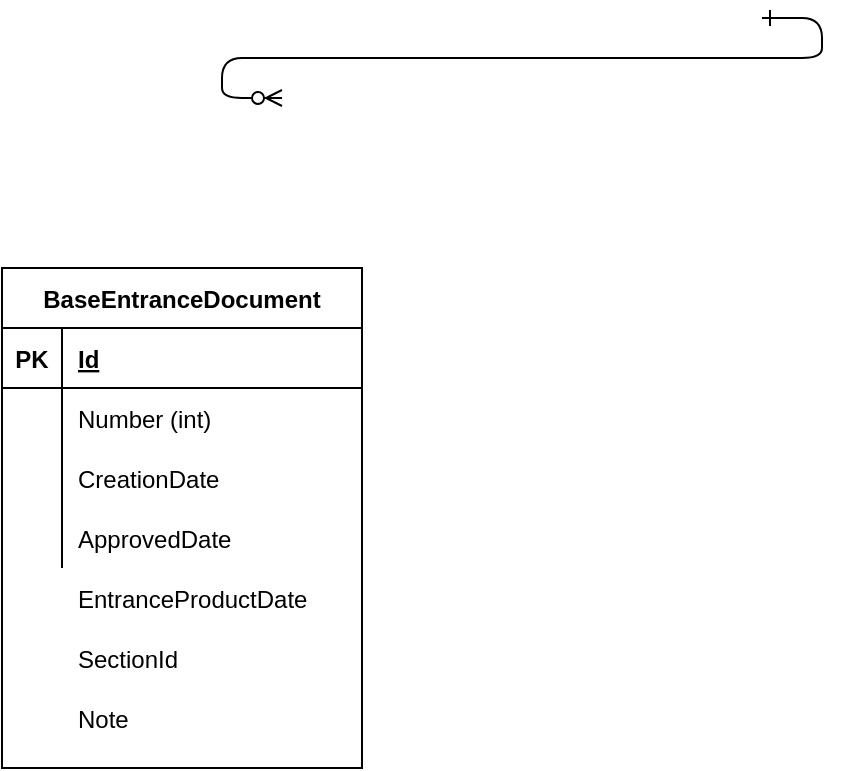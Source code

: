 <mxfile version="14.8.6" type="github">
  <diagram id="R2lEEEUBdFMjLlhIrx00" name="Page-1">
    <mxGraphModel dx="813" dy="454" grid="1" gridSize="10" guides="1" tooltips="1" connect="1" arrows="1" fold="1" page="1" pageScale="1" pageWidth="850" pageHeight="1100" math="0" shadow="0" extFonts="Permanent Marker^https://fonts.googleapis.com/css?family=Permanent+Marker">
      <root>
        <mxCell id="0" />
        <mxCell id="1" parent="0" />
        <mxCell id="C-vyLk0tnHw3VtMMgP7b-12" value="" style="edgeStyle=entityRelationEdgeStyle;endArrow=ERzeroToMany;startArrow=ERone;endFill=1;startFill=0;" parent="1" target="C-vyLk0tnHw3VtMMgP7b-17" edge="1">
          <mxGeometry width="100" height="100" relative="1" as="geometry">
            <mxPoint x="700" y="165" as="sourcePoint" />
            <mxPoint x="460" y="205" as="targetPoint" />
          </mxGeometry>
        </mxCell>
        <mxCell id="XeT_dMOvQ-No6tygaMjg-1" value="BaseEntranceDocument" style="shape=table;startSize=30;container=1;collapsible=1;childLayout=tableLayout;fixedRows=1;rowLines=0;fontStyle=1;align=center;resizeLast=1;" vertex="1" parent="1">
          <mxGeometry x="320" y="290" width="180" height="250" as="geometry" />
        </mxCell>
        <mxCell id="XeT_dMOvQ-No6tygaMjg-2" value="" style="shape=partialRectangle;collapsible=0;dropTarget=0;pointerEvents=0;fillColor=none;top=0;left=0;bottom=1;right=0;points=[[0,0.5],[1,0.5]];portConstraint=eastwest;" vertex="1" parent="XeT_dMOvQ-No6tygaMjg-1">
          <mxGeometry y="30" width="180" height="30" as="geometry" />
        </mxCell>
        <mxCell id="XeT_dMOvQ-No6tygaMjg-3" value="PK" style="shape=partialRectangle;connectable=0;fillColor=none;top=0;left=0;bottom=0;right=0;fontStyle=1;overflow=hidden;" vertex="1" parent="XeT_dMOvQ-No6tygaMjg-2">
          <mxGeometry width="30" height="30" as="geometry" />
        </mxCell>
        <mxCell id="XeT_dMOvQ-No6tygaMjg-4" value="Id" style="shape=partialRectangle;connectable=0;fillColor=none;top=0;left=0;bottom=0;right=0;align=left;spacingLeft=6;fontStyle=5;overflow=hidden;" vertex="1" parent="XeT_dMOvQ-No6tygaMjg-2">
          <mxGeometry x="30" width="150" height="30" as="geometry" />
        </mxCell>
        <mxCell id="XeT_dMOvQ-No6tygaMjg-5" value="" style="shape=partialRectangle;collapsible=0;dropTarget=0;pointerEvents=0;fillColor=none;top=0;left=0;bottom=0;right=0;points=[[0,0.5],[1,0.5]];portConstraint=eastwest;" vertex="1" parent="XeT_dMOvQ-No6tygaMjg-1">
          <mxGeometry y="60" width="180" height="30" as="geometry" />
        </mxCell>
        <mxCell id="XeT_dMOvQ-No6tygaMjg-6" value="" style="shape=partialRectangle;connectable=0;fillColor=none;top=0;left=0;bottom=0;right=0;editable=1;overflow=hidden;" vertex="1" parent="XeT_dMOvQ-No6tygaMjg-5">
          <mxGeometry width="30" height="30" as="geometry" />
        </mxCell>
        <mxCell id="XeT_dMOvQ-No6tygaMjg-7" value="Number (int)" style="shape=partialRectangle;connectable=0;fillColor=none;top=0;left=0;bottom=0;right=0;align=left;spacingLeft=6;overflow=hidden;" vertex="1" parent="XeT_dMOvQ-No6tygaMjg-5">
          <mxGeometry x="30" width="150" height="30" as="geometry" />
        </mxCell>
        <mxCell id="XeT_dMOvQ-No6tygaMjg-8" value="" style="shape=partialRectangle;collapsible=0;dropTarget=0;pointerEvents=0;fillColor=none;top=0;left=0;bottom=0;right=0;points=[[0,0.5],[1,0.5]];portConstraint=eastwest;" vertex="1" parent="XeT_dMOvQ-No6tygaMjg-1">
          <mxGeometry y="90" width="180" height="30" as="geometry" />
        </mxCell>
        <mxCell id="XeT_dMOvQ-No6tygaMjg-9" value="" style="shape=partialRectangle;connectable=0;fillColor=none;top=0;left=0;bottom=0;right=0;editable=1;overflow=hidden;" vertex="1" parent="XeT_dMOvQ-No6tygaMjg-8">
          <mxGeometry width="30" height="30" as="geometry" />
        </mxCell>
        <mxCell id="XeT_dMOvQ-No6tygaMjg-10" value="CreationDate" style="shape=partialRectangle;connectable=0;fillColor=none;top=0;left=0;bottom=0;right=0;align=left;spacingLeft=6;overflow=hidden;" vertex="1" parent="XeT_dMOvQ-No6tygaMjg-8">
          <mxGeometry x="30" width="150" height="30" as="geometry" />
        </mxCell>
        <mxCell id="XeT_dMOvQ-No6tygaMjg-11" value="" style="shape=partialRectangle;collapsible=0;dropTarget=0;pointerEvents=0;fillColor=none;top=0;left=0;bottom=0;right=0;points=[[0,0.5],[1,0.5]];portConstraint=eastwest;" vertex="1" parent="XeT_dMOvQ-No6tygaMjg-1">
          <mxGeometry y="120" width="180" height="30" as="geometry" />
        </mxCell>
        <mxCell id="XeT_dMOvQ-No6tygaMjg-12" value="" style="shape=partialRectangle;connectable=0;fillColor=none;top=0;left=0;bottom=0;right=0;editable=1;overflow=hidden;" vertex="1" parent="XeT_dMOvQ-No6tygaMjg-11">
          <mxGeometry width="30" height="30" as="geometry" />
        </mxCell>
        <mxCell id="XeT_dMOvQ-No6tygaMjg-13" value="ApprovedDate" style="shape=partialRectangle;connectable=0;fillColor=none;top=0;left=0;bottom=0;right=0;align=left;spacingLeft=6;overflow=hidden;" vertex="1" parent="XeT_dMOvQ-No6tygaMjg-11">
          <mxGeometry x="30" width="150" height="30" as="geometry" />
        </mxCell>
        <mxCell id="XeT_dMOvQ-No6tygaMjg-14" value="EntranceProductDate" style="shape=partialRectangle;connectable=0;fillColor=none;top=0;left=0;bottom=0;right=0;align=left;spacingLeft=6;overflow=hidden;" vertex="1" parent="1">
          <mxGeometry x="350" y="440" width="150" height="30" as="geometry" />
        </mxCell>
        <mxCell id="XeT_dMOvQ-No6tygaMjg-15" value="SectionId" style="shape=partialRectangle;connectable=0;fillColor=none;top=0;left=0;bottom=0;right=0;align=left;spacingLeft=6;overflow=hidden;" vertex="1" parent="1">
          <mxGeometry x="350" y="470" width="150" height="30" as="geometry" />
        </mxCell>
        <mxCell id="XeT_dMOvQ-No6tygaMjg-16" value="Note" style="shape=partialRectangle;connectable=0;fillColor=none;top=0;left=0;bottom=0;right=0;align=left;spacingLeft=6;overflow=hidden;" vertex="1" parent="1">
          <mxGeometry x="350" y="500" width="150" height="30" as="geometry" />
        </mxCell>
      </root>
    </mxGraphModel>
  </diagram>
</mxfile>
